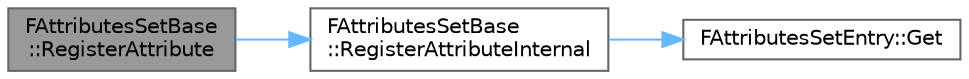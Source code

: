 digraph "FAttributesSetBase::RegisterAttribute"
{
 // INTERACTIVE_SVG=YES
 // LATEX_PDF_SIZE
  bgcolor="transparent";
  edge [fontname=Helvetica,fontsize=10,labelfontname=Helvetica,labelfontsize=10];
  node [fontname=Helvetica,fontsize=10,shape=box,height=0.2,width=0.4];
  rankdir="LR";
  Node1 [id="Node000001",label="FAttributesSetBase\l::RegisterAttribute",height=0.2,width=0.4,color="gray40", fillcolor="grey60", style="filled", fontcolor="black",tooltip="Register a new simple attribute."];
  Node1 -> Node2 [id="edge1_Node000001_Node000002",color="steelblue1",style="solid",tooltip=" "];
  Node2 [id="Node000002",label="FAttributesSetBase\l::RegisterAttributeInternal",height=0.2,width=0.4,color="grey40", fillcolor="white", style="filled",URL="$d7/dd3/classFAttributesSetBase.html#a80df3b01999e235be39d69f09bfad849",tooltip="Register a new attribute name with the given type (must be a member of the AttributeTypes tuple)."];
  Node2 -> Node3 [id="edge2_Node000002_Node000003",color="steelblue1",style="solid",tooltip=" "];
  Node3 [id="Node000003",label="FAttributesSetEntry::Get",height=0.2,width=0.4,color="grey40", fillcolor="white", style="filled",URL="$db/dde/classFAttributesSetEntry.html#ad5644ef54b751ed49cf87aeaaafb3b46",tooltip="Transparent access through the TUniquePtr."];
}
